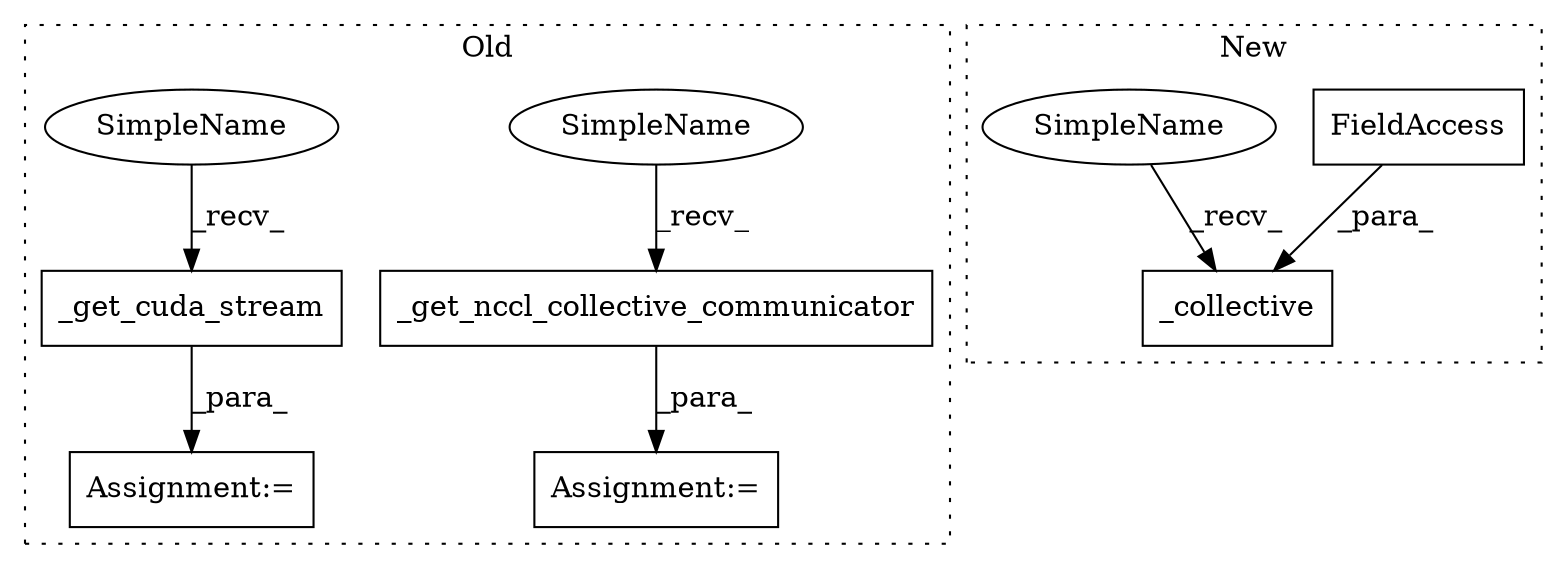 digraph G {
subgraph cluster0 {
1 [label="_get_nccl_collective_communicator" a="32" s="6857" l="35" shape="box"];
4 [label="_get_cuda_stream" a="32" s="6910" l="18" shape="box"];
5 [label="Assignment:=" a="7" s="6851" l="1" shape="box"];
6 [label="Assignment:=" a="7" s="6904" l="1" shape="box"];
7 [label="SimpleName" a="42" s="6852" l="4" shape="ellipse"];
8 [label="SimpleName" a="42" s="6905" l="4" shape="ellipse"];
label = "Old";
style="dotted";
}
subgraph cluster1 {
2 [label="_collective" a="32" s="7986,8057" l="12,1" shape="box"];
3 [label="FieldAccess" a="22" s="8029" l="13" shape="box"];
9 [label="SimpleName" a="42" s="7981" l="4" shape="ellipse"];
label = "New";
style="dotted";
}
1 -> 5 [label="_para_"];
3 -> 2 [label="_para_"];
4 -> 6 [label="_para_"];
7 -> 1 [label="_recv_"];
8 -> 4 [label="_recv_"];
9 -> 2 [label="_recv_"];
}